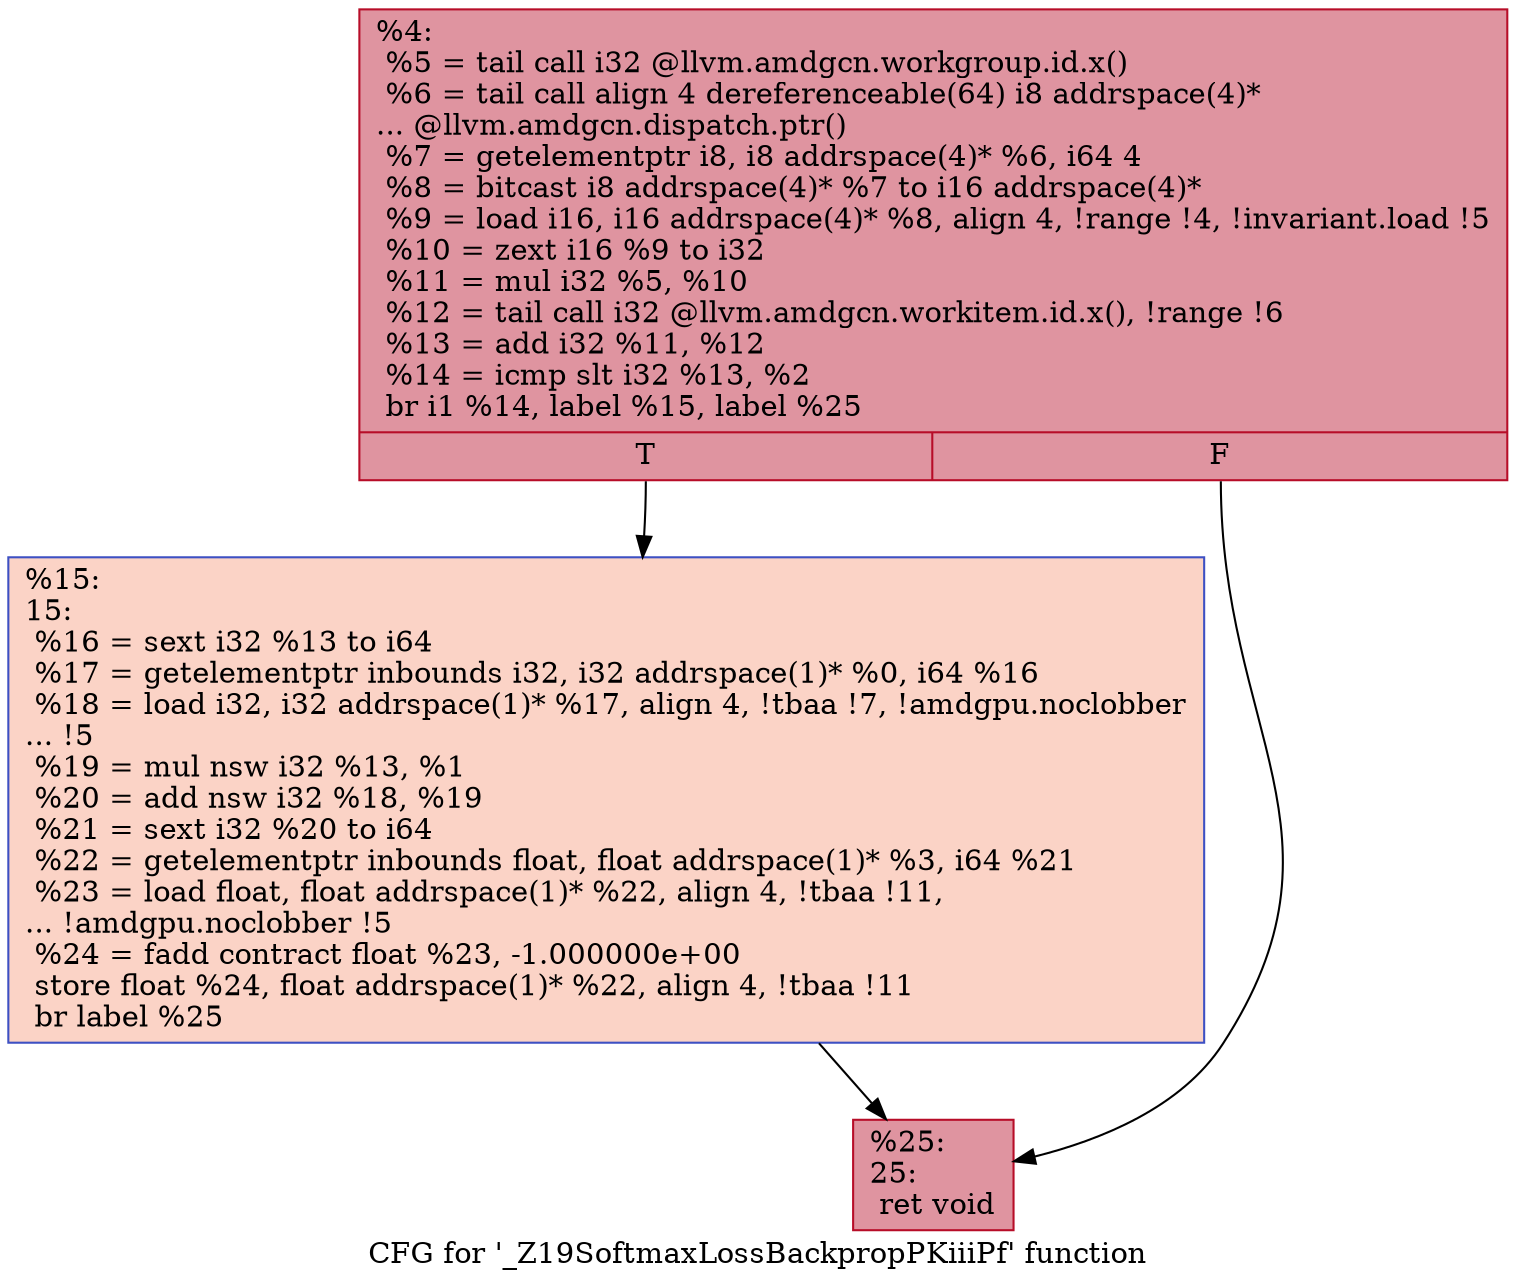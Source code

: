 digraph "CFG for '_Z19SoftmaxLossBackpropPKiiiPf' function" {
	label="CFG for '_Z19SoftmaxLossBackpropPKiiiPf' function";

	Node0x4d55140 [shape=record,color="#b70d28ff", style=filled, fillcolor="#b70d2870",label="{%4:\l  %5 = tail call i32 @llvm.amdgcn.workgroup.id.x()\l  %6 = tail call align 4 dereferenceable(64) i8 addrspace(4)*\l... @llvm.amdgcn.dispatch.ptr()\l  %7 = getelementptr i8, i8 addrspace(4)* %6, i64 4\l  %8 = bitcast i8 addrspace(4)* %7 to i16 addrspace(4)*\l  %9 = load i16, i16 addrspace(4)* %8, align 4, !range !4, !invariant.load !5\l  %10 = zext i16 %9 to i32\l  %11 = mul i32 %5, %10\l  %12 = tail call i32 @llvm.amdgcn.workitem.id.x(), !range !6\l  %13 = add i32 %11, %12\l  %14 = icmp slt i32 %13, %2\l  br i1 %14, label %15, label %25\l|{<s0>T|<s1>F}}"];
	Node0x4d55140:s0 -> Node0x4d57050;
	Node0x4d55140:s1 -> Node0x4d570e0;
	Node0x4d57050 [shape=record,color="#3d50c3ff", style=filled, fillcolor="#f59c7d70",label="{%15:\l15:                                               \l  %16 = sext i32 %13 to i64\l  %17 = getelementptr inbounds i32, i32 addrspace(1)* %0, i64 %16\l  %18 = load i32, i32 addrspace(1)* %17, align 4, !tbaa !7, !amdgpu.noclobber\l... !5\l  %19 = mul nsw i32 %13, %1\l  %20 = add nsw i32 %18, %19\l  %21 = sext i32 %20 to i64\l  %22 = getelementptr inbounds float, float addrspace(1)* %3, i64 %21\l  %23 = load float, float addrspace(1)* %22, align 4, !tbaa !11,\l... !amdgpu.noclobber !5\l  %24 = fadd contract float %23, -1.000000e+00\l  store float %24, float addrspace(1)* %22, align 4, !tbaa !11\l  br label %25\l}"];
	Node0x4d57050 -> Node0x4d570e0;
	Node0x4d570e0 [shape=record,color="#b70d28ff", style=filled, fillcolor="#b70d2870",label="{%25:\l25:                                               \l  ret void\l}"];
}
